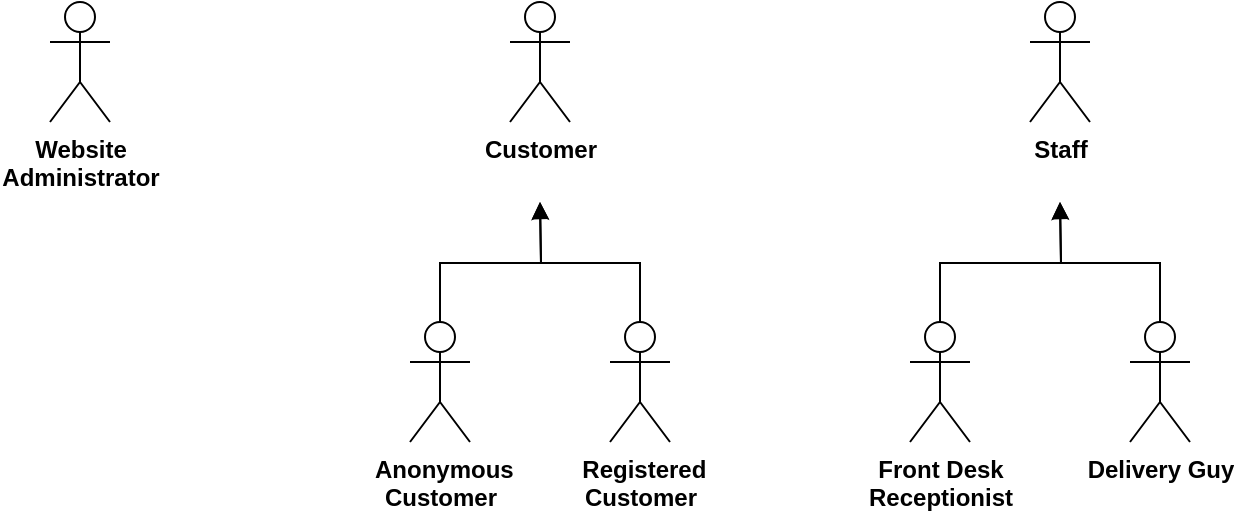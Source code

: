 <mxfile version="12.4.2" type="device" pages="1"><diagram id="rwSZX6Ad1mtxLjJ67qC-" name="Page-1"><mxGraphModel dx="1814" dy="336" grid="1" gridSize="10" guides="1" tooltips="1" connect="1" arrows="1" fold="1" page="1" pageScale="1" pageWidth="850" pageHeight="1100" math="0" shadow="0"><root><mxCell id="0"/><mxCell id="1" parent="0"/><mxCell id="D_-OmfXubSM6aUeBcELw-16" value="Website&lt;br&gt;Administrator" style="shape=umlActor;verticalLabelPosition=bottom;labelBackgroundColor=#ffffff;verticalAlign=top;html=1;outlineConnect=0;fontStyle=1" vertex="1" parent="1"><mxGeometry x="-310" y="10" width="30" height="60" as="geometry"/></mxCell><mxCell id="D_-OmfXubSM6aUeBcELw-19" value="Customer" style="shape=umlActor;verticalLabelPosition=bottom;labelBackgroundColor=#ffffff;verticalAlign=top;html=1;outlineConnect=0;fontStyle=1" vertex="1" parent="1"><mxGeometry x="-80" y="10" width="30" height="60" as="geometry"/></mxCell><mxCell id="D_-OmfXubSM6aUeBcELw-20" style="edgeStyle=orthogonalEdgeStyle;rounded=0;orthogonalLoop=1;jettySize=auto;html=1;exitX=0.5;exitY=0;exitDx=0;exitDy=0;exitPerimeter=0;endArrow=block;endFill=1;" edge="1" parent="1" source="D_-OmfXubSM6aUeBcELw-21"><mxGeometry relative="1" as="geometry"><mxPoint x="-65" y="110" as="targetPoint"/></mxGeometry></mxCell><mxCell id="D_-OmfXubSM6aUeBcELw-21" value="&amp;nbsp;Anonymous&lt;br&gt;Customer" style="shape=umlActor;verticalLabelPosition=bottom;labelBackgroundColor=#ffffff;verticalAlign=top;html=1;outlineConnect=0;fontStyle=1" vertex="1" parent="1"><mxGeometry x="-130" y="170" width="30" height="60" as="geometry"/></mxCell><mxCell id="D_-OmfXubSM6aUeBcELw-22" style="edgeStyle=orthogonalEdgeStyle;rounded=0;orthogonalLoop=1;jettySize=auto;html=1;exitX=0.5;exitY=0;exitDx=0;exitDy=0;exitPerimeter=0;" edge="1" parent="1" source="D_-OmfXubSM6aUeBcELw-23"><mxGeometry relative="1" as="geometry"><mxPoint x="-65" y="110" as="targetPoint"/></mxGeometry></mxCell><mxCell id="D_-OmfXubSM6aUeBcELw-23" value="&amp;nbsp;Registered&lt;br&gt;Customer" style="shape=umlActor;verticalLabelPosition=bottom;labelBackgroundColor=#ffffff;verticalAlign=top;html=1;outlineConnect=0;fontStyle=1" vertex="1" parent="1"><mxGeometry x="-30" y="170" width="30" height="60" as="geometry"/></mxCell><mxCell id="D_-OmfXubSM6aUeBcELw-29" value="Staff" style="shape=umlActor;verticalLabelPosition=bottom;labelBackgroundColor=#ffffff;verticalAlign=top;html=1;outlineConnect=0;fontStyle=1" vertex="1" parent="1"><mxGeometry x="180" y="10" width="30" height="60" as="geometry"/></mxCell><mxCell id="D_-OmfXubSM6aUeBcELw-33" value="Front Desk&lt;br&gt;Receptionist" style="shape=umlActor;verticalLabelPosition=bottom;labelBackgroundColor=#ffffff;verticalAlign=top;html=1;outlineConnect=0;fontStyle=1" vertex="1" parent="1"><mxGeometry x="120" y="170" width="30" height="60" as="geometry"/></mxCell><mxCell id="D_-OmfXubSM6aUeBcELw-35" value="Delivery Guy" style="shape=umlActor;verticalLabelPosition=bottom;labelBackgroundColor=#ffffff;verticalAlign=top;html=1;outlineConnect=0;fontStyle=1" vertex="1" parent="1"><mxGeometry x="230" y="170" width="30" height="60" as="geometry"/></mxCell><mxCell id="D_-OmfXubSM6aUeBcELw-41" style="edgeStyle=orthogonalEdgeStyle;rounded=0;orthogonalLoop=1;jettySize=auto;html=1;exitX=0.5;exitY=0;exitDx=0;exitDy=0;exitPerimeter=0;endArrow=block;endFill=1;" edge="1" parent="1" source="D_-OmfXubSM6aUeBcELw-33"><mxGeometry relative="1" as="geometry"><mxPoint x="195" y="110" as="targetPoint"/><mxPoint x="145" y="170" as="sourcePoint"/></mxGeometry></mxCell><mxCell id="D_-OmfXubSM6aUeBcELw-42" style="edgeStyle=orthogonalEdgeStyle;rounded=0;orthogonalLoop=1;jettySize=auto;html=1;exitX=0.5;exitY=0;exitDx=0;exitDy=0;exitPerimeter=0;" edge="1" parent="1" source="D_-OmfXubSM6aUeBcELw-35"><mxGeometry relative="1" as="geometry"><mxPoint x="195" y="110" as="targetPoint"/><mxPoint x="245" y="170" as="sourcePoint"/></mxGeometry></mxCell></root></mxGraphModel></diagram></mxfile>